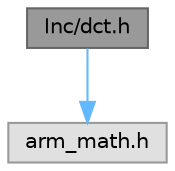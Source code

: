 digraph "Inc/dct.h"
{
 // LATEX_PDF_SIZE
  bgcolor="transparent";
  edge [fontname=Helvetica,fontsize=10,labelfontname=Helvetica,labelfontsize=10];
  node [fontname=Helvetica,fontsize=10,shape=box,height=0.2,width=0.4];
  Node1 [id="Node000001",label="Inc/dct.h",height=0.2,width=0.4,color="gray40", fillcolor="grey60", style="filled", fontcolor="black",tooltip="Header for dct.c module."];
  Node1 -> Node2 [id="edge1_Node000001_Node000002",color="steelblue1",style="solid",tooltip=" "];
  Node2 [id="Node000002",label="arm_math.h",height=0.2,width=0.4,color="grey60", fillcolor="#E0E0E0", style="filled",tooltip=" "];
}
